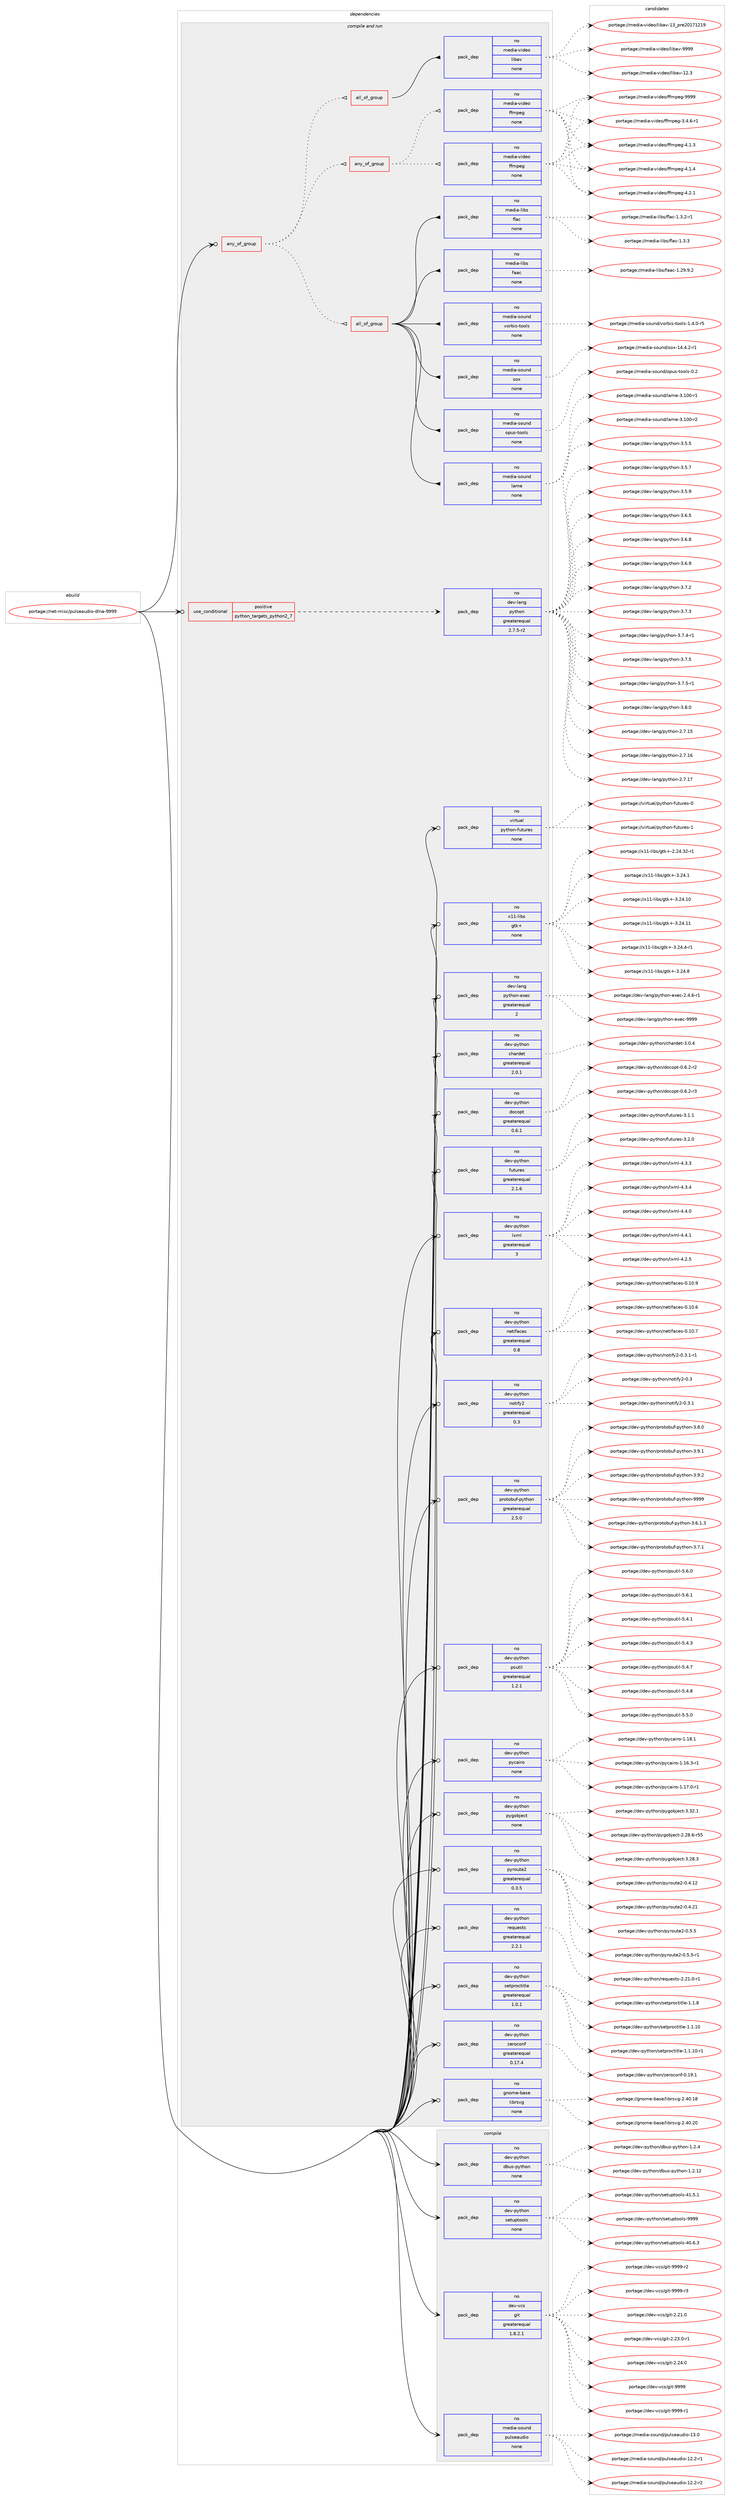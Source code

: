digraph prolog {

# *************
# Graph options
# *************

newrank=true;
concentrate=true;
compound=true;
graph [rankdir=LR,fontname=Helvetica,fontsize=10,ranksep=1.5];#, ranksep=2.5, nodesep=0.2];
edge  [arrowhead=vee];
node  [fontname=Helvetica,fontsize=10];

# **********
# The ebuild
# **********

subgraph cluster_leftcol {
color=gray;
rank=same;
label=<<i>ebuild</i>>;
id [label="portage://net-misc/pulseaudio-dlna-9999", color=red, width=4, href="../net-misc/pulseaudio-dlna-9999.svg"];
}

# ****************
# The dependencies
# ****************

subgraph cluster_midcol {
color=gray;
label=<<i>dependencies</i>>;
subgraph cluster_compile {
fillcolor="#eeeeee";
style=filled;
label=<<i>compile</i>>;
subgraph pack270568 {
dependency369147 [label=<<TABLE BORDER="0" CELLBORDER="1" CELLSPACING="0" CELLPADDING="4" WIDTH="220"><TR><TD ROWSPAN="6" CELLPADDING="30">pack_dep</TD></TR><TR><TD WIDTH="110">no</TD></TR><TR><TD>dev-python</TD></TR><TR><TD>dbus-python</TD></TR><TR><TD>none</TD></TR><TR><TD></TD></TR></TABLE>>, shape=none, color=blue];
}
id:e -> dependency369147:w [weight=20,style="solid",arrowhead="vee"];
subgraph pack270569 {
dependency369148 [label=<<TABLE BORDER="0" CELLBORDER="1" CELLSPACING="0" CELLPADDING="4" WIDTH="220"><TR><TD ROWSPAN="6" CELLPADDING="30">pack_dep</TD></TR><TR><TD WIDTH="110">no</TD></TR><TR><TD>dev-python</TD></TR><TR><TD>setuptools</TD></TR><TR><TD>none</TD></TR><TR><TD></TD></TR></TABLE>>, shape=none, color=blue];
}
id:e -> dependency369148:w [weight=20,style="solid",arrowhead="vee"];
subgraph pack270570 {
dependency369149 [label=<<TABLE BORDER="0" CELLBORDER="1" CELLSPACING="0" CELLPADDING="4" WIDTH="220"><TR><TD ROWSPAN="6" CELLPADDING="30">pack_dep</TD></TR><TR><TD WIDTH="110">no</TD></TR><TR><TD>dev-vcs</TD></TR><TR><TD>git</TD></TR><TR><TD>greaterequal</TD></TR><TR><TD>1.8.2.1</TD></TR></TABLE>>, shape=none, color=blue];
}
id:e -> dependency369149:w [weight=20,style="solid",arrowhead="vee"];
subgraph pack270571 {
dependency369150 [label=<<TABLE BORDER="0" CELLBORDER="1" CELLSPACING="0" CELLPADDING="4" WIDTH="220"><TR><TD ROWSPAN="6" CELLPADDING="30">pack_dep</TD></TR><TR><TD WIDTH="110">no</TD></TR><TR><TD>media-sound</TD></TR><TR><TD>pulseaudio</TD></TR><TR><TD>none</TD></TR><TR><TD></TD></TR></TABLE>>, shape=none, color=blue];
}
id:e -> dependency369150:w [weight=20,style="solid",arrowhead="vee"];
}
subgraph cluster_compileandrun {
fillcolor="#eeeeee";
style=filled;
label=<<i>compile and run</i>>;
subgraph any6015 {
dependency369151 [label=<<TABLE BORDER="0" CELLBORDER="1" CELLSPACING="0" CELLPADDING="4"><TR><TD CELLPADDING="10">any_of_group</TD></TR></TABLE>>, shape=none, color=red];subgraph any6016 {
dependency369152 [label=<<TABLE BORDER="0" CELLBORDER="1" CELLSPACING="0" CELLPADDING="4"><TR><TD CELLPADDING="10">any_of_group</TD></TR></TABLE>>, shape=none, color=red];subgraph pack270572 {
dependency369153 [label=<<TABLE BORDER="0" CELLBORDER="1" CELLSPACING="0" CELLPADDING="4" WIDTH="220"><TR><TD ROWSPAN="6" CELLPADDING="30">pack_dep</TD></TR><TR><TD WIDTH="110">no</TD></TR><TR><TD>media-video</TD></TR><TR><TD>ffmpeg</TD></TR><TR><TD>none</TD></TR><TR><TD></TD></TR></TABLE>>, shape=none, color=blue];
}
dependency369152:e -> dependency369153:w [weight=20,style="dotted",arrowhead="oinv"];
subgraph pack270573 {
dependency369154 [label=<<TABLE BORDER="0" CELLBORDER="1" CELLSPACING="0" CELLPADDING="4" WIDTH="220"><TR><TD ROWSPAN="6" CELLPADDING="30">pack_dep</TD></TR><TR><TD WIDTH="110">no</TD></TR><TR><TD>media-video</TD></TR><TR><TD>ffmpeg</TD></TR><TR><TD>none</TD></TR><TR><TD></TD></TR></TABLE>>, shape=none, color=blue];
}
dependency369152:e -> dependency369154:w [weight=20,style="dotted",arrowhead="oinv"];
}
dependency369151:e -> dependency369152:w [weight=20,style="dotted",arrowhead="oinv"];
subgraph all185 {
dependency369155 [label=<<TABLE BORDER="0" CELLBORDER="1" CELLSPACING="0" CELLPADDING="4"><TR><TD CELLPADDING="10">all_of_group</TD></TR></TABLE>>, shape=none, color=red];subgraph pack270574 {
dependency369156 [label=<<TABLE BORDER="0" CELLBORDER="1" CELLSPACING="0" CELLPADDING="4" WIDTH="220"><TR><TD ROWSPAN="6" CELLPADDING="30">pack_dep</TD></TR><TR><TD WIDTH="110">no</TD></TR><TR><TD>media-video</TD></TR><TR><TD>libav</TD></TR><TR><TD>none</TD></TR><TR><TD></TD></TR></TABLE>>, shape=none, color=blue];
}
dependency369155:e -> dependency369156:w [weight=20,style="solid",arrowhead="inv"];
}
dependency369151:e -> dependency369155:w [weight=20,style="dotted",arrowhead="oinv"];
subgraph all186 {
dependency369157 [label=<<TABLE BORDER="0" CELLBORDER="1" CELLSPACING="0" CELLPADDING="4"><TR><TD CELLPADDING="10">all_of_group</TD></TR></TABLE>>, shape=none, color=red];subgraph pack270575 {
dependency369158 [label=<<TABLE BORDER="0" CELLBORDER="1" CELLSPACING="0" CELLPADDING="4" WIDTH="220"><TR><TD ROWSPAN="6" CELLPADDING="30">pack_dep</TD></TR><TR><TD WIDTH="110">no</TD></TR><TR><TD>media-libs</TD></TR><TR><TD>faac</TD></TR><TR><TD>none</TD></TR><TR><TD></TD></TR></TABLE>>, shape=none, color=blue];
}
dependency369157:e -> dependency369158:w [weight=20,style="solid",arrowhead="inv"];
subgraph pack270576 {
dependency369159 [label=<<TABLE BORDER="0" CELLBORDER="1" CELLSPACING="0" CELLPADDING="4" WIDTH="220"><TR><TD ROWSPAN="6" CELLPADDING="30">pack_dep</TD></TR><TR><TD WIDTH="110">no</TD></TR><TR><TD>media-libs</TD></TR><TR><TD>flac</TD></TR><TR><TD>none</TD></TR><TR><TD></TD></TR></TABLE>>, shape=none, color=blue];
}
dependency369157:e -> dependency369159:w [weight=20,style="solid",arrowhead="inv"];
subgraph pack270577 {
dependency369160 [label=<<TABLE BORDER="0" CELLBORDER="1" CELLSPACING="0" CELLPADDING="4" WIDTH="220"><TR><TD ROWSPAN="6" CELLPADDING="30">pack_dep</TD></TR><TR><TD WIDTH="110">no</TD></TR><TR><TD>media-sound</TD></TR><TR><TD>lame</TD></TR><TR><TD>none</TD></TR><TR><TD></TD></TR></TABLE>>, shape=none, color=blue];
}
dependency369157:e -> dependency369160:w [weight=20,style="solid",arrowhead="inv"];
subgraph pack270578 {
dependency369161 [label=<<TABLE BORDER="0" CELLBORDER="1" CELLSPACING="0" CELLPADDING="4" WIDTH="220"><TR><TD ROWSPAN="6" CELLPADDING="30">pack_dep</TD></TR><TR><TD WIDTH="110">no</TD></TR><TR><TD>media-sound</TD></TR><TR><TD>opus-tools</TD></TR><TR><TD>none</TD></TR><TR><TD></TD></TR></TABLE>>, shape=none, color=blue];
}
dependency369157:e -> dependency369161:w [weight=20,style="solid",arrowhead="inv"];
subgraph pack270579 {
dependency369162 [label=<<TABLE BORDER="0" CELLBORDER="1" CELLSPACING="0" CELLPADDING="4" WIDTH="220"><TR><TD ROWSPAN="6" CELLPADDING="30">pack_dep</TD></TR><TR><TD WIDTH="110">no</TD></TR><TR><TD>media-sound</TD></TR><TR><TD>sox</TD></TR><TR><TD>none</TD></TR><TR><TD></TD></TR></TABLE>>, shape=none, color=blue];
}
dependency369157:e -> dependency369162:w [weight=20,style="solid",arrowhead="inv"];
subgraph pack270580 {
dependency369163 [label=<<TABLE BORDER="0" CELLBORDER="1" CELLSPACING="0" CELLPADDING="4" WIDTH="220"><TR><TD ROWSPAN="6" CELLPADDING="30">pack_dep</TD></TR><TR><TD WIDTH="110">no</TD></TR><TR><TD>media-sound</TD></TR><TR><TD>vorbis-tools</TD></TR><TR><TD>none</TD></TR><TR><TD></TD></TR></TABLE>>, shape=none, color=blue];
}
dependency369157:e -> dependency369163:w [weight=20,style="solid",arrowhead="inv"];
}
dependency369151:e -> dependency369157:w [weight=20,style="dotted",arrowhead="oinv"];
}
id:e -> dependency369151:w [weight=20,style="solid",arrowhead="odotvee"];
subgraph cond92382 {
dependency369164 [label=<<TABLE BORDER="0" CELLBORDER="1" CELLSPACING="0" CELLPADDING="4"><TR><TD ROWSPAN="3" CELLPADDING="10">use_conditional</TD></TR><TR><TD>positive</TD></TR><TR><TD>python_targets_python2_7</TD></TR></TABLE>>, shape=none, color=red];
subgraph pack270581 {
dependency369165 [label=<<TABLE BORDER="0" CELLBORDER="1" CELLSPACING="0" CELLPADDING="4" WIDTH="220"><TR><TD ROWSPAN="6" CELLPADDING="30">pack_dep</TD></TR><TR><TD WIDTH="110">no</TD></TR><TR><TD>dev-lang</TD></TR><TR><TD>python</TD></TR><TR><TD>greaterequal</TD></TR><TR><TD>2.7.5-r2</TD></TR></TABLE>>, shape=none, color=blue];
}
dependency369164:e -> dependency369165:w [weight=20,style="dashed",arrowhead="vee"];
}
id:e -> dependency369164:w [weight=20,style="solid",arrowhead="odotvee"];
subgraph pack270582 {
dependency369166 [label=<<TABLE BORDER="0" CELLBORDER="1" CELLSPACING="0" CELLPADDING="4" WIDTH="220"><TR><TD ROWSPAN="6" CELLPADDING="30">pack_dep</TD></TR><TR><TD WIDTH="110">no</TD></TR><TR><TD>dev-lang</TD></TR><TR><TD>python-exec</TD></TR><TR><TD>greaterequal</TD></TR><TR><TD>2</TD></TR></TABLE>>, shape=none, color=blue];
}
id:e -> dependency369166:w [weight=20,style="solid",arrowhead="odotvee"];
subgraph pack270583 {
dependency369167 [label=<<TABLE BORDER="0" CELLBORDER="1" CELLSPACING="0" CELLPADDING="4" WIDTH="220"><TR><TD ROWSPAN="6" CELLPADDING="30">pack_dep</TD></TR><TR><TD WIDTH="110">no</TD></TR><TR><TD>dev-python</TD></TR><TR><TD>chardet</TD></TR><TR><TD>greaterequal</TD></TR><TR><TD>2.0.1</TD></TR></TABLE>>, shape=none, color=blue];
}
id:e -> dependency369167:w [weight=20,style="solid",arrowhead="odotvee"];
subgraph pack270584 {
dependency369168 [label=<<TABLE BORDER="0" CELLBORDER="1" CELLSPACING="0" CELLPADDING="4" WIDTH="220"><TR><TD ROWSPAN="6" CELLPADDING="30">pack_dep</TD></TR><TR><TD WIDTH="110">no</TD></TR><TR><TD>dev-python</TD></TR><TR><TD>docopt</TD></TR><TR><TD>greaterequal</TD></TR><TR><TD>0.6.1</TD></TR></TABLE>>, shape=none, color=blue];
}
id:e -> dependency369168:w [weight=20,style="solid",arrowhead="odotvee"];
subgraph pack270585 {
dependency369169 [label=<<TABLE BORDER="0" CELLBORDER="1" CELLSPACING="0" CELLPADDING="4" WIDTH="220"><TR><TD ROWSPAN="6" CELLPADDING="30">pack_dep</TD></TR><TR><TD WIDTH="110">no</TD></TR><TR><TD>dev-python</TD></TR><TR><TD>futures</TD></TR><TR><TD>greaterequal</TD></TR><TR><TD>2.1.6</TD></TR></TABLE>>, shape=none, color=blue];
}
id:e -> dependency369169:w [weight=20,style="solid",arrowhead="odotvee"];
subgraph pack270586 {
dependency369170 [label=<<TABLE BORDER="0" CELLBORDER="1" CELLSPACING="0" CELLPADDING="4" WIDTH="220"><TR><TD ROWSPAN="6" CELLPADDING="30">pack_dep</TD></TR><TR><TD WIDTH="110">no</TD></TR><TR><TD>dev-python</TD></TR><TR><TD>lxml</TD></TR><TR><TD>greaterequal</TD></TR><TR><TD>3</TD></TR></TABLE>>, shape=none, color=blue];
}
id:e -> dependency369170:w [weight=20,style="solid",arrowhead="odotvee"];
subgraph pack270587 {
dependency369171 [label=<<TABLE BORDER="0" CELLBORDER="1" CELLSPACING="0" CELLPADDING="4" WIDTH="220"><TR><TD ROWSPAN="6" CELLPADDING="30">pack_dep</TD></TR><TR><TD WIDTH="110">no</TD></TR><TR><TD>dev-python</TD></TR><TR><TD>netifaces</TD></TR><TR><TD>greaterequal</TD></TR><TR><TD>0.8</TD></TR></TABLE>>, shape=none, color=blue];
}
id:e -> dependency369171:w [weight=20,style="solid",arrowhead="odotvee"];
subgraph pack270588 {
dependency369172 [label=<<TABLE BORDER="0" CELLBORDER="1" CELLSPACING="0" CELLPADDING="4" WIDTH="220"><TR><TD ROWSPAN="6" CELLPADDING="30">pack_dep</TD></TR><TR><TD WIDTH="110">no</TD></TR><TR><TD>dev-python</TD></TR><TR><TD>notify2</TD></TR><TR><TD>greaterequal</TD></TR><TR><TD>0.3</TD></TR></TABLE>>, shape=none, color=blue];
}
id:e -> dependency369172:w [weight=20,style="solid",arrowhead="odotvee"];
subgraph pack270589 {
dependency369173 [label=<<TABLE BORDER="0" CELLBORDER="1" CELLSPACING="0" CELLPADDING="4" WIDTH="220"><TR><TD ROWSPAN="6" CELLPADDING="30">pack_dep</TD></TR><TR><TD WIDTH="110">no</TD></TR><TR><TD>dev-python</TD></TR><TR><TD>protobuf-python</TD></TR><TR><TD>greaterequal</TD></TR><TR><TD>2.5.0</TD></TR></TABLE>>, shape=none, color=blue];
}
id:e -> dependency369173:w [weight=20,style="solid",arrowhead="odotvee"];
subgraph pack270590 {
dependency369174 [label=<<TABLE BORDER="0" CELLBORDER="1" CELLSPACING="0" CELLPADDING="4" WIDTH="220"><TR><TD ROWSPAN="6" CELLPADDING="30">pack_dep</TD></TR><TR><TD WIDTH="110">no</TD></TR><TR><TD>dev-python</TD></TR><TR><TD>psutil</TD></TR><TR><TD>greaterequal</TD></TR><TR><TD>1.2.1</TD></TR></TABLE>>, shape=none, color=blue];
}
id:e -> dependency369174:w [weight=20,style="solid",arrowhead="odotvee"];
subgraph pack270591 {
dependency369175 [label=<<TABLE BORDER="0" CELLBORDER="1" CELLSPACING="0" CELLPADDING="4" WIDTH="220"><TR><TD ROWSPAN="6" CELLPADDING="30">pack_dep</TD></TR><TR><TD WIDTH="110">no</TD></TR><TR><TD>dev-python</TD></TR><TR><TD>pycairo</TD></TR><TR><TD>none</TD></TR><TR><TD></TD></TR></TABLE>>, shape=none, color=blue];
}
id:e -> dependency369175:w [weight=20,style="solid",arrowhead="odotvee"];
subgraph pack270592 {
dependency369176 [label=<<TABLE BORDER="0" CELLBORDER="1" CELLSPACING="0" CELLPADDING="4" WIDTH="220"><TR><TD ROWSPAN="6" CELLPADDING="30">pack_dep</TD></TR><TR><TD WIDTH="110">no</TD></TR><TR><TD>dev-python</TD></TR><TR><TD>pygobject</TD></TR><TR><TD>none</TD></TR><TR><TD></TD></TR></TABLE>>, shape=none, color=blue];
}
id:e -> dependency369176:w [weight=20,style="solid",arrowhead="odotvee"];
subgraph pack270593 {
dependency369177 [label=<<TABLE BORDER="0" CELLBORDER="1" CELLSPACING="0" CELLPADDING="4" WIDTH="220"><TR><TD ROWSPAN="6" CELLPADDING="30">pack_dep</TD></TR><TR><TD WIDTH="110">no</TD></TR><TR><TD>dev-python</TD></TR><TR><TD>pyroute2</TD></TR><TR><TD>greaterequal</TD></TR><TR><TD>0.3.5</TD></TR></TABLE>>, shape=none, color=blue];
}
id:e -> dependency369177:w [weight=20,style="solid",arrowhead="odotvee"];
subgraph pack270594 {
dependency369178 [label=<<TABLE BORDER="0" CELLBORDER="1" CELLSPACING="0" CELLPADDING="4" WIDTH="220"><TR><TD ROWSPAN="6" CELLPADDING="30">pack_dep</TD></TR><TR><TD WIDTH="110">no</TD></TR><TR><TD>dev-python</TD></TR><TR><TD>requests</TD></TR><TR><TD>greaterequal</TD></TR><TR><TD>2.2.1</TD></TR></TABLE>>, shape=none, color=blue];
}
id:e -> dependency369178:w [weight=20,style="solid",arrowhead="odotvee"];
subgraph pack270595 {
dependency369179 [label=<<TABLE BORDER="0" CELLBORDER="1" CELLSPACING="0" CELLPADDING="4" WIDTH="220"><TR><TD ROWSPAN="6" CELLPADDING="30">pack_dep</TD></TR><TR><TD WIDTH="110">no</TD></TR><TR><TD>dev-python</TD></TR><TR><TD>setproctitle</TD></TR><TR><TD>greaterequal</TD></TR><TR><TD>1.0.1</TD></TR></TABLE>>, shape=none, color=blue];
}
id:e -> dependency369179:w [weight=20,style="solid",arrowhead="odotvee"];
subgraph pack270596 {
dependency369180 [label=<<TABLE BORDER="0" CELLBORDER="1" CELLSPACING="0" CELLPADDING="4" WIDTH="220"><TR><TD ROWSPAN="6" CELLPADDING="30">pack_dep</TD></TR><TR><TD WIDTH="110">no</TD></TR><TR><TD>dev-python</TD></TR><TR><TD>zeroconf</TD></TR><TR><TD>greaterequal</TD></TR><TR><TD>0.17.4</TD></TR></TABLE>>, shape=none, color=blue];
}
id:e -> dependency369180:w [weight=20,style="solid",arrowhead="odotvee"];
subgraph pack270597 {
dependency369181 [label=<<TABLE BORDER="0" CELLBORDER="1" CELLSPACING="0" CELLPADDING="4" WIDTH="220"><TR><TD ROWSPAN="6" CELLPADDING="30">pack_dep</TD></TR><TR><TD WIDTH="110">no</TD></TR><TR><TD>gnome-base</TD></TR><TR><TD>librsvg</TD></TR><TR><TD>none</TD></TR><TR><TD></TD></TR></TABLE>>, shape=none, color=blue];
}
id:e -> dependency369181:w [weight=20,style="solid",arrowhead="odotvee"];
subgraph pack270598 {
dependency369182 [label=<<TABLE BORDER="0" CELLBORDER="1" CELLSPACING="0" CELLPADDING="4" WIDTH="220"><TR><TD ROWSPAN="6" CELLPADDING="30">pack_dep</TD></TR><TR><TD WIDTH="110">no</TD></TR><TR><TD>virtual</TD></TR><TR><TD>python-futures</TD></TR><TR><TD>none</TD></TR><TR><TD></TD></TR></TABLE>>, shape=none, color=blue];
}
id:e -> dependency369182:w [weight=20,style="solid",arrowhead="odotvee"];
subgraph pack270599 {
dependency369183 [label=<<TABLE BORDER="0" CELLBORDER="1" CELLSPACING="0" CELLPADDING="4" WIDTH="220"><TR><TD ROWSPAN="6" CELLPADDING="30">pack_dep</TD></TR><TR><TD WIDTH="110">no</TD></TR><TR><TD>x11-libs</TD></TR><TR><TD>gtk+</TD></TR><TR><TD>none</TD></TR><TR><TD></TD></TR></TABLE>>, shape=none, color=blue];
}
id:e -> dependency369183:w [weight=20,style="solid",arrowhead="odotvee"];
}
subgraph cluster_run {
fillcolor="#eeeeee";
style=filled;
label=<<i>run</i>>;
}
}

# **************
# The candidates
# **************

subgraph cluster_choices {
rank=same;
color=gray;
label=<<i>candidates</i>>;

subgraph choice270568 {
color=black;
nodesep=1;
choiceportage1001011184511212111610411111047100981171154511212111610411111045494650464950 [label="portage://dev-python/dbus-python-1.2.12", color=red, width=4,href="../dev-python/dbus-python-1.2.12.svg"];
choiceportage10010111845112121116104111110471009811711545112121116104111110454946504652 [label="portage://dev-python/dbus-python-1.2.4", color=red, width=4,href="../dev-python/dbus-python-1.2.4.svg"];
dependency369147:e -> choiceportage1001011184511212111610411111047100981171154511212111610411111045494650464950:w [style=dotted,weight="100"];
dependency369147:e -> choiceportage10010111845112121116104111110471009811711545112121116104111110454946504652:w [style=dotted,weight="100"];
}
subgraph choice270569 {
color=black;
nodesep=1;
choiceportage100101118451121211161041111104711510111611711211611111110811545524846544651 [label="portage://dev-python/setuptools-40.6.3", color=red, width=4,href="../dev-python/setuptools-40.6.3.svg"];
choiceportage100101118451121211161041111104711510111611711211611111110811545524946534649 [label="portage://dev-python/setuptools-41.5.1", color=red, width=4,href="../dev-python/setuptools-41.5.1.svg"];
choiceportage10010111845112121116104111110471151011161171121161111111081154557575757 [label="portage://dev-python/setuptools-9999", color=red, width=4,href="../dev-python/setuptools-9999.svg"];
dependency369148:e -> choiceportage100101118451121211161041111104711510111611711211611111110811545524846544651:w [style=dotted,weight="100"];
dependency369148:e -> choiceportage100101118451121211161041111104711510111611711211611111110811545524946534649:w [style=dotted,weight="100"];
dependency369148:e -> choiceportage10010111845112121116104111110471151011161171121161111111081154557575757:w [style=dotted,weight="100"];
}
subgraph choice270570 {
color=black;
nodesep=1;
choiceportage10010111845118991154710310511645504650494648 [label="portage://dev-vcs/git-2.21.0", color=red, width=4,href="../dev-vcs/git-2.21.0.svg"];
choiceportage100101118451189911547103105116455046505146484511449 [label="portage://dev-vcs/git-2.23.0-r1", color=red, width=4,href="../dev-vcs/git-2.23.0-r1.svg"];
choiceportage10010111845118991154710310511645504650524648 [label="portage://dev-vcs/git-2.24.0", color=red, width=4,href="../dev-vcs/git-2.24.0.svg"];
choiceportage1001011184511899115471031051164557575757 [label="portage://dev-vcs/git-9999", color=red, width=4,href="../dev-vcs/git-9999.svg"];
choiceportage10010111845118991154710310511645575757574511449 [label="portage://dev-vcs/git-9999-r1", color=red, width=4,href="../dev-vcs/git-9999-r1.svg"];
choiceportage10010111845118991154710310511645575757574511450 [label="portage://dev-vcs/git-9999-r2", color=red, width=4,href="../dev-vcs/git-9999-r2.svg"];
choiceportage10010111845118991154710310511645575757574511451 [label="portage://dev-vcs/git-9999-r3", color=red, width=4,href="../dev-vcs/git-9999-r3.svg"];
dependency369149:e -> choiceportage10010111845118991154710310511645504650494648:w [style=dotted,weight="100"];
dependency369149:e -> choiceportage100101118451189911547103105116455046505146484511449:w [style=dotted,weight="100"];
dependency369149:e -> choiceportage10010111845118991154710310511645504650524648:w [style=dotted,weight="100"];
dependency369149:e -> choiceportage1001011184511899115471031051164557575757:w [style=dotted,weight="100"];
dependency369149:e -> choiceportage10010111845118991154710310511645575757574511449:w [style=dotted,weight="100"];
dependency369149:e -> choiceportage10010111845118991154710310511645575757574511450:w [style=dotted,weight="100"];
dependency369149:e -> choiceportage10010111845118991154710310511645575757574511451:w [style=dotted,weight="100"];
}
subgraph choice270571 {
color=black;
nodesep=1;
choiceportage1091011001059745115111117110100471121171081151019711710010511145495046504511449 [label="portage://media-sound/pulseaudio-12.2-r1", color=red, width=4,href="../media-sound/pulseaudio-12.2-r1.svg"];
choiceportage1091011001059745115111117110100471121171081151019711710010511145495046504511450 [label="portage://media-sound/pulseaudio-12.2-r2", color=red, width=4,href="../media-sound/pulseaudio-12.2-r2.svg"];
choiceportage109101100105974511511111711010047112117108115101971171001051114549514648 [label="portage://media-sound/pulseaudio-13.0", color=red, width=4,href="../media-sound/pulseaudio-13.0.svg"];
dependency369150:e -> choiceportage1091011001059745115111117110100471121171081151019711710010511145495046504511449:w [style=dotted,weight="100"];
dependency369150:e -> choiceportage1091011001059745115111117110100471121171081151019711710010511145495046504511450:w [style=dotted,weight="100"];
dependency369150:e -> choiceportage109101100105974511511111711010047112117108115101971171001051114549514648:w [style=dotted,weight="100"];
}
subgraph choice270572 {
color=black;
nodesep=1;
choiceportage1091011001059745118105100101111471021021091121011034551465246544511449 [label="portage://media-video/ffmpeg-3.4.6-r1", color=red, width=4,href="../media-video/ffmpeg-3.4.6-r1.svg"];
choiceportage109101100105974511810510010111147102102109112101103455246494651 [label="portage://media-video/ffmpeg-4.1.3", color=red, width=4,href="../media-video/ffmpeg-4.1.3.svg"];
choiceportage109101100105974511810510010111147102102109112101103455246494652 [label="portage://media-video/ffmpeg-4.1.4", color=red, width=4,href="../media-video/ffmpeg-4.1.4.svg"];
choiceportage109101100105974511810510010111147102102109112101103455246504649 [label="portage://media-video/ffmpeg-4.2.1", color=red, width=4,href="../media-video/ffmpeg-4.2.1.svg"];
choiceportage1091011001059745118105100101111471021021091121011034557575757 [label="portage://media-video/ffmpeg-9999", color=red, width=4,href="../media-video/ffmpeg-9999.svg"];
dependency369153:e -> choiceportage1091011001059745118105100101111471021021091121011034551465246544511449:w [style=dotted,weight="100"];
dependency369153:e -> choiceportage109101100105974511810510010111147102102109112101103455246494651:w [style=dotted,weight="100"];
dependency369153:e -> choiceportage109101100105974511810510010111147102102109112101103455246494652:w [style=dotted,weight="100"];
dependency369153:e -> choiceportage109101100105974511810510010111147102102109112101103455246504649:w [style=dotted,weight="100"];
dependency369153:e -> choiceportage1091011001059745118105100101111471021021091121011034557575757:w [style=dotted,weight="100"];
}
subgraph choice270573 {
color=black;
nodesep=1;
choiceportage1091011001059745118105100101111471021021091121011034551465246544511449 [label="portage://media-video/ffmpeg-3.4.6-r1", color=red, width=4,href="../media-video/ffmpeg-3.4.6-r1.svg"];
choiceportage109101100105974511810510010111147102102109112101103455246494651 [label="portage://media-video/ffmpeg-4.1.3", color=red, width=4,href="../media-video/ffmpeg-4.1.3.svg"];
choiceportage109101100105974511810510010111147102102109112101103455246494652 [label="portage://media-video/ffmpeg-4.1.4", color=red, width=4,href="../media-video/ffmpeg-4.1.4.svg"];
choiceportage109101100105974511810510010111147102102109112101103455246504649 [label="portage://media-video/ffmpeg-4.2.1", color=red, width=4,href="../media-video/ffmpeg-4.2.1.svg"];
choiceportage1091011001059745118105100101111471021021091121011034557575757 [label="portage://media-video/ffmpeg-9999", color=red, width=4,href="../media-video/ffmpeg-9999.svg"];
dependency369154:e -> choiceportage1091011001059745118105100101111471021021091121011034551465246544511449:w [style=dotted,weight="100"];
dependency369154:e -> choiceportage109101100105974511810510010111147102102109112101103455246494651:w [style=dotted,weight="100"];
dependency369154:e -> choiceportage109101100105974511810510010111147102102109112101103455246494652:w [style=dotted,weight="100"];
dependency369154:e -> choiceportage109101100105974511810510010111147102102109112101103455246504649:w [style=dotted,weight="100"];
dependency369154:e -> choiceportage1091011001059745118105100101111471021021091121011034557575757:w [style=dotted,weight="100"];
}
subgraph choice270574 {
color=black;
nodesep=1;
choiceportage10910110010597451181051001011114710810598971184549504651 [label="portage://media-video/libav-12.3", color=red, width=4,href="../media-video/libav-12.3.svg"];
choiceportage1091011001059745118105100101111471081059897118454951951121141015048495549504957 [label="portage://media-video/libav-13_pre20171219", color=red, width=4,href="../media-video/libav-13_pre20171219.svg"];
choiceportage10910110010597451181051001011114710810598971184557575757 [label="portage://media-video/libav-9999", color=red, width=4,href="../media-video/libav-9999.svg"];
dependency369156:e -> choiceportage10910110010597451181051001011114710810598971184549504651:w [style=dotted,weight="100"];
dependency369156:e -> choiceportage1091011001059745118105100101111471081059897118454951951121141015048495549504957:w [style=dotted,weight="100"];
dependency369156:e -> choiceportage10910110010597451181051001011114710810598971184557575757:w [style=dotted,weight="100"];
}
subgraph choice270575 {
color=black;
nodesep=1;
choiceportage10910110010597451081059811547102979799454946505746574650 [label="portage://media-libs/faac-1.29.9.2", color=red, width=4,href="../media-libs/faac-1.29.9.2.svg"];
dependency369158:e -> choiceportage10910110010597451081059811547102979799454946505746574650:w [style=dotted,weight="100"];
}
subgraph choice270576 {
color=black;
nodesep=1;
choiceportage1091011001059745108105981154710210897994549465146504511449 [label="portage://media-libs/flac-1.3.2-r1", color=red, width=4,href="../media-libs/flac-1.3.2-r1.svg"];
choiceportage109101100105974510810598115471021089799454946514651 [label="portage://media-libs/flac-1.3.3", color=red, width=4,href="../media-libs/flac-1.3.3.svg"];
dependency369159:e -> choiceportage1091011001059745108105981154710210897994549465146504511449:w [style=dotted,weight="100"];
dependency369159:e -> choiceportage109101100105974510810598115471021089799454946514651:w [style=dotted,weight="100"];
}
subgraph choice270577 {
color=black;
nodesep=1;
choiceportage109101100105974511511111711010047108971091014551464948484511449 [label="portage://media-sound/lame-3.100-r1", color=red, width=4,href="../media-sound/lame-3.100-r1.svg"];
choiceportage109101100105974511511111711010047108971091014551464948484511450 [label="portage://media-sound/lame-3.100-r2", color=red, width=4,href="../media-sound/lame-3.100-r2.svg"];
dependency369160:e -> choiceportage109101100105974511511111711010047108971091014551464948484511449:w [style=dotted,weight="100"];
dependency369160:e -> choiceportage109101100105974511511111711010047108971091014551464948484511450:w [style=dotted,weight="100"];
}
subgraph choice270578 {
color=black;
nodesep=1;
choiceportage1091011001059745115111117110100471111121171154511611111110811545484650 [label="portage://media-sound/opus-tools-0.2", color=red, width=4,href="../media-sound/opus-tools-0.2.svg"];
dependency369161:e -> choiceportage1091011001059745115111117110100471111121171154511611111110811545484650:w [style=dotted,weight="100"];
}
subgraph choice270579 {
color=black;
nodesep=1;
choiceportage109101100105974511511111711010047115111120454952465246504511449 [label="portage://media-sound/sox-14.4.2-r1", color=red, width=4,href="../media-sound/sox-14.4.2-r1.svg"];
dependency369162:e -> choiceportage109101100105974511511111711010047115111120454952465246504511449:w [style=dotted,weight="100"];
}
subgraph choice270580 {
color=black;
nodesep=1;
choiceportage10910110010597451151111171101004711811111498105115451161111111081154549465246484511453 [label="portage://media-sound/vorbis-tools-1.4.0-r5", color=red, width=4,href="../media-sound/vorbis-tools-1.4.0-r5.svg"];
dependency369163:e -> choiceportage10910110010597451151111171101004711811111498105115451161111111081154549465246484511453:w [style=dotted,weight="100"];
}
subgraph choice270581 {
color=black;
nodesep=1;
choiceportage10010111845108971101034711212111610411111045504655464953 [label="portage://dev-lang/python-2.7.15", color=red, width=4,href="../dev-lang/python-2.7.15.svg"];
choiceportage10010111845108971101034711212111610411111045504655464954 [label="portage://dev-lang/python-2.7.16", color=red, width=4,href="../dev-lang/python-2.7.16.svg"];
choiceportage10010111845108971101034711212111610411111045504655464955 [label="portage://dev-lang/python-2.7.17", color=red, width=4,href="../dev-lang/python-2.7.17.svg"];
choiceportage100101118451089711010347112121116104111110455146534653 [label="portage://dev-lang/python-3.5.5", color=red, width=4,href="../dev-lang/python-3.5.5.svg"];
choiceportage100101118451089711010347112121116104111110455146534655 [label="portage://dev-lang/python-3.5.7", color=red, width=4,href="../dev-lang/python-3.5.7.svg"];
choiceportage100101118451089711010347112121116104111110455146534657 [label="portage://dev-lang/python-3.5.9", color=red, width=4,href="../dev-lang/python-3.5.9.svg"];
choiceportage100101118451089711010347112121116104111110455146544653 [label="portage://dev-lang/python-3.6.5", color=red, width=4,href="../dev-lang/python-3.6.5.svg"];
choiceportage100101118451089711010347112121116104111110455146544656 [label="portage://dev-lang/python-3.6.8", color=red, width=4,href="../dev-lang/python-3.6.8.svg"];
choiceportage100101118451089711010347112121116104111110455146544657 [label="portage://dev-lang/python-3.6.9", color=red, width=4,href="../dev-lang/python-3.6.9.svg"];
choiceportage100101118451089711010347112121116104111110455146554650 [label="portage://dev-lang/python-3.7.2", color=red, width=4,href="../dev-lang/python-3.7.2.svg"];
choiceportage100101118451089711010347112121116104111110455146554651 [label="portage://dev-lang/python-3.7.3", color=red, width=4,href="../dev-lang/python-3.7.3.svg"];
choiceportage1001011184510897110103471121211161041111104551465546524511449 [label="portage://dev-lang/python-3.7.4-r1", color=red, width=4,href="../dev-lang/python-3.7.4-r1.svg"];
choiceportage100101118451089711010347112121116104111110455146554653 [label="portage://dev-lang/python-3.7.5", color=red, width=4,href="../dev-lang/python-3.7.5.svg"];
choiceportage1001011184510897110103471121211161041111104551465546534511449 [label="portage://dev-lang/python-3.7.5-r1", color=red, width=4,href="../dev-lang/python-3.7.5-r1.svg"];
choiceportage100101118451089711010347112121116104111110455146564648 [label="portage://dev-lang/python-3.8.0", color=red, width=4,href="../dev-lang/python-3.8.0.svg"];
dependency369165:e -> choiceportage10010111845108971101034711212111610411111045504655464953:w [style=dotted,weight="100"];
dependency369165:e -> choiceportage10010111845108971101034711212111610411111045504655464954:w [style=dotted,weight="100"];
dependency369165:e -> choiceportage10010111845108971101034711212111610411111045504655464955:w [style=dotted,weight="100"];
dependency369165:e -> choiceportage100101118451089711010347112121116104111110455146534653:w [style=dotted,weight="100"];
dependency369165:e -> choiceportage100101118451089711010347112121116104111110455146534655:w [style=dotted,weight="100"];
dependency369165:e -> choiceportage100101118451089711010347112121116104111110455146534657:w [style=dotted,weight="100"];
dependency369165:e -> choiceportage100101118451089711010347112121116104111110455146544653:w [style=dotted,weight="100"];
dependency369165:e -> choiceportage100101118451089711010347112121116104111110455146544656:w [style=dotted,weight="100"];
dependency369165:e -> choiceportage100101118451089711010347112121116104111110455146544657:w [style=dotted,weight="100"];
dependency369165:e -> choiceportage100101118451089711010347112121116104111110455146554650:w [style=dotted,weight="100"];
dependency369165:e -> choiceportage100101118451089711010347112121116104111110455146554651:w [style=dotted,weight="100"];
dependency369165:e -> choiceportage1001011184510897110103471121211161041111104551465546524511449:w [style=dotted,weight="100"];
dependency369165:e -> choiceportage100101118451089711010347112121116104111110455146554653:w [style=dotted,weight="100"];
dependency369165:e -> choiceportage1001011184510897110103471121211161041111104551465546534511449:w [style=dotted,weight="100"];
dependency369165:e -> choiceportage100101118451089711010347112121116104111110455146564648:w [style=dotted,weight="100"];
}
subgraph choice270582 {
color=black;
nodesep=1;
choiceportage10010111845108971101034711212111610411111045101120101994550465246544511449 [label="portage://dev-lang/python-exec-2.4.6-r1", color=red, width=4,href="../dev-lang/python-exec-2.4.6-r1.svg"];
choiceportage10010111845108971101034711212111610411111045101120101994557575757 [label="portage://dev-lang/python-exec-9999", color=red, width=4,href="../dev-lang/python-exec-9999.svg"];
dependency369166:e -> choiceportage10010111845108971101034711212111610411111045101120101994550465246544511449:w [style=dotted,weight="100"];
dependency369166:e -> choiceportage10010111845108971101034711212111610411111045101120101994557575757:w [style=dotted,weight="100"];
}
subgraph choice270583 {
color=black;
nodesep=1;
choiceportage10010111845112121116104111110479910497114100101116455146484652 [label="portage://dev-python/chardet-3.0.4", color=red, width=4,href="../dev-python/chardet-3.0.4.svg"];
dependency369167:e -> choiceportage10010111845112121116104111110479910497114100101116455146484652:w [style=dotted,weight="100"];
}
subgraph choice270584 {
color=black;
nodesep=1;
choiceportage1001011184511212111610411111047100111991111121164548465446504511450 [label="portage://dev-python/docopt-0.6.2-r2", color=red, width=4,href="../dev-python/docopt-0.6.2-r2.svg"];
choiceportage1001011184511212111610411111047100111991111121164548465446504511451 [label="portage://dev-python/docopt-0.6.2-r3", color=red, width=4,href="../dev-python/docopt-0.6.2-r3.svg"];
dependency369168:e -> choiceportage1001011184511212111610411111047100111991111121164548465446504511450:w [style=dotted,weight="100"];
dependency369168:e -> choiceportage1001011184511212111610411111047100111991111121164548465446504511451:w [style=dotted,weight="100"];
}
subgraph choice270585 {
color=black;
nodesep=1;
choiceportage1001011184511212111610411111047102117116117114101115455146494649 [label="portage://dev-python/futures-3.1.1", color=red, width=4,href="../dev-python/futures-3.1.1.svg"];
choiceportage1001011184511212111610411111047102117116117114101115455146504648 [label="portage://dev-python/futures-3.2.0", color=red, width=4,href="../dev-python/futures-3.2.0.svg"];
dependency369169:e -> choiceportage1001011184511212111610411111047102117116117114101115455146494649:w [style=dotted,weight="100"];
dependency369169:e -> choiceportage1001011184511212111610411111047102117116117114101115455146504648:w [style=dotted,weight="100"];
}
subgraph choice270586 {
color=black;
nodesep=1;
choiceportage1001011184511212111610411111047108120109108455246504653 [label="portage://dev-python/lxml-4.2.5", color=red, width=4,href="../dev-python/lxml-4.2.5.svg"];
choiceportage1001011184511212111610411111047108120109108455246514651 [label="portage://dev-python/lxml-4.3.3", color=red, width=4,href="../dev-python/lxml-4.3.3.svg"];
choiceportage1001011184511212111610411111047108120109108455246514652 [label="portage://dev-python/lxml-4.3.4", color=red, width=4,href="../dev-python/lxml-4.3.4.svg"];
choiceportage1001011184511212111610411111047108120109108455246524648 [label="portage://dev-python/lxml-4.4.0", color=red, width=4,href="../dev-python/lxml-4.4.0.svg"];
choiceportage1001011184511212111610411111047108120109108455246524649 [label="portage://dev-python/lxml-4.4.1", color=red, width=4,href="../dev-python/lxml-4.4.1.svg"];
dependency369170:e -> choiceportage1001011184511212111610411111047108120109108455246504653:w [style=dotted,weight="100"];
dependency369170:e -> choiceportage1001011184511212111610411111047108120109108455246514651:w [style=dotted,weight="100"];
dependency369170:e -> choiceportage1001011184511212111610411111047108120109108455246514652:w [style=dotted,weight="100"];
dependency369170:e -> choiceportage1001011184511212111610411111047108120109108455246524648:w [style=dotted,weight="100"];
dependency369170:e -> choiceportage1001011184511212111610411111047108120109108455246524649:w [style=dotted,weight="100"];
}
subgraph choice270587 {
color=black;
nodesep=1;
choiceportage1001011184511212111610411111047110101116105102979910111545484649484654 [label="portage://dev-python/netifaces-0.10.6", color=red, width=4,href="../dev-python/netifaces-0.10.6.svg"];
choiceportage1001011184511212111610411111047110101116105102979910111545484649484655 [label="portage://dev-python/netifaces-0.10.7", color=red, width=4,href="../dev-python/netifaces-0.10.7.svg"];
choiceportage1001011184511212111610411111047110101116105102979910111545484649484657 [label="portage://dev-python/netifaces-0.10.9", color=red, width=4,href="../dev-python/netifaces-0.10.9.svg"];
dependency369171:e -> choiceportage1001011184511212111610411111047110101116105102979910111545484649484654:w [style=dotted,weight="100"];
dependency369171:e -> choiceportage1001011184511212111610411111047110101116105102979910111545484649484655:w [style=dotted,weight="100"];
dependency369171:e -> choiceportage1001011184511212111610411111047110101116105102979910111545484649484657:w [style=dotted,weight="100"];
}
subgraph choice270588 {
color=black;
nodesep=1;
choiceportage10010111845112121116104111110471101111161051021215045484651 [label="portage://dev-python/notify2-0.3", color=red, width=4,href="../dev-python/notify2-0.3.svg"];
choiceportage100101118451121211161041111104711011111610510212150454846514649 [label="portage://dev-python/notify2-0.3.1", color=red, width=4,href="../dev-python/notify2-0.3.1.svg"];
choiceportage1001011184511212111610411111047110111116105102121504548465146494511449 [label="portage://dev-python/notify2-0.3.1-r1", color=red, width=4,href="../dev-python/notify2-0.3.1-r1.svg"];
dependency369172:e -> choiceportage10010111845112121116104111110471101111161051021215045484651:w [style=dotted,weight="100"];
dependency369172:e -> choiceportage100101118451121211161041111104711011111610510212150454846514649:w [style=dotted,weight="100"];
dependency369172:e -> choiceportage1001011184511212111610411111047110111116105102121504548465146494511449:w [style=dotted,weight="100"];
}
subgraph choice270589 {
color=black;
nodesep=1;
choiceportage100101118451121211161041111104711211411111611198117102451121211161041111104551465446494651 [label="portage://dev-python/protobuf-python-3.6.1.3", color=red, width=4,href="../dev-python/protobuf-python-3.6.1.3.svg"];
choiceportage10010111845112121116104111110471121141111161119811710245112121116104111110455146554649 [label="portage://dev-python/protobuf-python-3.7.1", color=red, width=4,href="../dev-python/protobuf-python-3.7.1.svg"];
choiceportage10010111845112121116104111110471121141111161119811710245112121116104111110455146564648 [label="portage://dev-python/protobuf-python-3.8.0", color=red, width=4,href="../dev-python/protobuf-python-3.8.0.svg"];
choiceportage10010111845112121116104111110471121141111161119811710245112121116104111110455146574649 [label="portage://dev-python/protobuf-python-3.9.1", color=red, width=4,href="../dev-python/protobuf-python-3.9.1.svg"];
choiceportage10010111845112121116104111110471121141111161119811710245112121116104111110455146574650 [label="portage://dev-python/protobuf-python-3.9.2", color=red, width=4,href="../dev-python/protobuf-python-3.9.2.svg"];
choiceportage100101118451121211161041111104711211411111611198117102451121211161041111104557575757 [label="portage://dev-python/protobuf-python-9999", color=red, width=4,href="../dev-python/protobuf-python-9999.svg"];
dependency369173:e -> choiceportage100101118451121211161041111104711211411111611198117102451121211161041111104551465446494651:w [style=dotted,weight="100"];
dependency369173:e -> choiceportage10010111845112121116104111110471121141111161119811710245112121116104111110455146554649:w [style=dotted,weight="100"];
dependency369173:e -> choiceportage10010111845112121116104111110471121141111161119811710245112121116104111110455146564648:w [style=dotted,weight="100"];
dependency369173:e -> choiceportage10010111845112121116104111110471121141111161119811710245112121116104111110455146574649:w [style=dotted,weight="100"];
dependency369173:e -> choiceportage10010111845112121116104111110471121141111161119811710245112121116104111110455146574650:w [style=dotted,weight="100"];
dependency369173:e -> choiceportage100101118451121211161041111104711211411111611198117102451121211161041111104557575757:w [style=dotted,weight="100"];
}
subgraph choice270590 {
color=black;
nodesep=1;
choiceportage1001011184511212111610411111047112115117116105108455346524649 [label="portage://dev-python/psutil-5.4.1", color=red, width=4,href="../dev-python/psutil-5.4.1.svg"];
choiceportage1001011184511212111610411111047112115117116105108455346524651 [label="portage://dev-python/psutil-5.4.3", color=red, width=4,href="../dev-python/psutil-5.4.3.svg"];
choiceportage1001011184511212111610411111047112115117116105108455346524655 [label="portage://dev-python/psutil-5.4.7", color=red, width=4,href="../dev-python/psutil-5.4.7.svg"];
choiceportage1001011184511212111610411111047112115117116105108455346524656 [label="portage://dev-python/psutil-5.4.8", color=red, width=4,href="../dev-python/psutil-5.4.8.svg"];
choiceportage1001011184511212111610411111047112115117116105108455346534648 [label="portage://dev-python/psutil-5.5.0", color=red, width=4,href="../dev-python/psutil-5.5.0.svg"];
choiceportage1001011184511212111610411111047112115117116105108455346544648 [label="portage://dev-python/psutil-5.6.0", color=red, width=4,href="../dev-python/psutil-5.6.0.svg"];
choiceportage1001011184511212111610411111047112115117116105108455346544649 [label="portage://dev-python/psutil-5.6.1", color=red, width=4,href="../dev-python/psutil-5.6.1.svg"];
dependency369174:e -> choiceportage1001011184511212111610411111047112115117116105108455346524649:w [style=dotted,weight="100"];
dependency369174:e -> choiceportage1001011184511212111610411111047112115117116105108455346524651:w [style=dotted,weight="100"];
dependency369174:e -> choiceportage1001011184511212111610411111047112115117116105108455346524655:w [style=dotted,weight="100"];
dependency369174:e -> choiceportage1001011184511212111610411111047112115117116105108455346524656:w [style=dotted,weight="100"];
dependency369174:e -> choiceportage1001011184511212111610411111047112115117116105108455346534648:w [style=dotted,weight="100"];
dependency369174:e -> choiceportage1001011184511212111610411111047112115117116105108455346544648:w [style=dotted,weight="100"];
dependency369174:e -> choiceportage1001011184511212111610411111047112115117116105108455346544649:w [style=dotted,weight="100"];
}
subgraph choice270591 {
color=black;
nodesep=1;
choiceportage10010111845112121116104111110471121219997105114111454946495446514511449 [label="portage://dev-python/pycairo-1.16.3-r1", color=red, width=4,href="../dev-python/pycairo-1.16.3-r1.svg"];
choiceportage10010111845112121116104111110471121219997105114111454946495546484511449 [label="portage://dev-python/pycairo-1.17.0-r1", color=red, width=4,href="../dev-python/pycairo-1.17.0-r1.svg"];
choiceportage1001011184511212111610411111047112121999710511411145494649564649 [label="portage://dev-python/pycairo-1.18.1", color=red, width=4,href="../dev-python/pycairo-1.18.1.svg"];
dependency369175:e -> choiceportage10010111845112121116104111110471121219997105114111454946495446514511449:w [style=dotted,weight="100"];
dependency369175:e -> choiceportage10010111845112121116104111110471121219997105114111454946495546484511449:w [style=dotted,weight="100"];
dependency369175:e -> choiceportage1001011184511212111610411111047112121999710511411145494649564649:w [style=dotted,weight="100"];
}
subgraph choice270592 {
color=black;
nodesep=1;
choiceportage1001011184511212111610411111047112121103111981061019911645504650564654451145353 [label="portage://dev-python/pygobject-2.28.6-r55", color=red, width=4,href="../dev-python/pygobject-2.28.6-r55.svg"];
choiceportage1001011184511212111610411111047112121103111981061019911645514650564651 [label="portage://dev-python/pygobject-3.28.3", color=red, width=4,href="../dev-python/pygobject-3.28.3.svg"];
choiceportage1001011184511212111610411111047112121103111981061019911645514651504649 [label="portage://dev-python/pygobject-3.32.1", color=red, width=4,href="../dev-python/pygobject-3.32.1.svg"];
dependency369176:e -> choiceportage1001011184511212111610411111047112121103111981061019911645504650564654451145353:w [style=dotted,weight="100"];
dependency369176:e -> choiceportage1001011184511212111610411111047112121103111981061019911645514650564651:w [style=dotted,weight="100"];
dependency369176:e -> choiceportage1001011184511212111610411111047112121103111981061019911645514651504649:w [style=dotted,weight="100"];
}
subgraph choice270593 {
color=black;
nodesep=1;
choiceportage10010111845112121116104111110471121211141111171161015045484652464950 [label="portage://dev-python/pyroute2-0.4.12", color=red, width=4,href="../dev-python/pyroute2-0.4.12.svg"];
choiceportage10010111845112121116104111110471121211141111171161015045484652465049 [label="portage://dev-python/pyroute2-0.4.21", color=red, width=4,href="../dev-python/pyroute2-0.4.21.svg"];
choiceportage100101118451121211161041111104711212111411111711610150454846534653 [label="portage://dev-python/pyroute2-0.5.5", color=red, width=4,href="../dev-python/pyroute2-0.5.5.svg"];
choiceportage1001011184511212111610411111047112121114111117116101504548465346534511449 [label="portage://dev-python/pyroute2-0.5.5-r1", color=red, width=4,href="../dev-python/pyroute2-0.5.5-r1.svg"];
dependency369177:e -> choiceportage10010111845112121116104111110471121211141111171161015045484652464950:w [style=dotted,weight="100"];
dependency369177:e -> choiceportage10010111845112121116104111110471121211141111171161015045484652465049:w [style=dotted,weight="100"];
dependency369177:e -> choiceportage100101118451121211161041111104711212111411111711610150454846534653:w [style=dotted,weight="100"];
dependency369177:e -> choiceportage1001011184511212111610411111047112121114111117116101504548465346534511449:w [style=dotted,weight="100"];
}
subgraph choice270594 {
color=black;
nodesep=1;
choiceportage1001011184511212111610411111047114101113117101115116115455046504946484511449 [label="portage://dev-python/requests-2.21.0-r1", color=red, width=4,href="../dev-python/requests-2.21.0-r1.svg"];
dependency369178:e -> choiceportage1001011184511212111610411111047114101113117101115116115455046504946484511449:w [style=dotted,weight="100"];
}
subgraph choice270595 {
color=black;
nodesep=1;
choiceportage10010111845112121116104111110471151011161121141119911610511610810145494649464948 [label="portage://dev-python/setproctitle-1.1.10", color=red, width=4,href="../dev-python/setproctitle-1.1.10.svg"];
choiceportage100101118451121211161041111104711510111611211411199116105116108101454946494649484511449 [label="portage://dev-python/setproctitle-1.1.10-r1", color=red, width=4,href="../dev-python/setproctitle-1.1.10-r1.svg"];
choiceportage100101118451121211161041111104711510111611211411199116105116108101454946494656 [label="portage://dev-python/setproctitle-1.1.8", color=red, width=4,href="../dev-python/setproctitle-1.1.8.svg"];
dependency369179:e -> choiceportage10010111845112121116104111110471151011161121141119911610511610810145494649464948:w [style=dotted,weight="100"];
dependency369179:e -> choiceportage100101118451121211161041111104711510111611211411199116105116108101454946494649484511449:w [style=dotted,weight="100"];
dependency369179:e -> choiceportage100101118451121211161041111104711510111611211411199116105116108101454946494656:w [style=dotted,weight="100"];
}
subgraph choice270596 {
color=black;
nodesep=1;
choiceportage10010111845112121116104111110471221011141119911111010245484649574649 [label="portage://dev-python/zeroconf-0.19.1", color=red, width=4,href="../dev-python/zeroconf-0.19.1.svg"];
dependency369180:e -> choiceportage10010111845112121116104111110471221011141119911111010245484649574649:w [style=dotted,weight="100"];
}
subgraph choice270597 {
color=black;
nodesep=1;
choiceportage10311011110910145989711510147108105981141151181034550465248464956 [label="portage://gnome-base/librsvg-2.40.18", color=red, width=4,href="../gnome-base/librsvg-2.40.18.svg"];
choiceportage10311011110910145989711510147108105981141151181034550465248465048 [label="portage://gnome-base/librsvg-2.40.20", color=red, width=4,href="../gnome-base/librsvg-2.40.20.svg"];
dependency369181:e -> choiceportage10311011110910145989711510147108105981141151181034550465248464956:w [style=dotted,weight="100"];
dependency369181:e -> choiceportage10311011110910145989711510147108105981141151181034550465248465048:w [style=dotted,weight="100"];
}
subgraph choice270598 {
color=black;
nodesep=1;
choiceportage1181051141161179710847112121116104111110451021171161171141011154548 [label="portage://virtual/python-futures-0", color=red, width=4,href="../virtual/python-futures-0.svg"];
choiceportage1181051141161179710847112121116104111110451021171161171141011154549 [label="portage://virtual/python-futures-1", color=red, width=4,href="../virtual/python-futures-1.svg"];
dependency369182:e -> choiceportage1181051141161179710847112121116104111110451021171161171141011154548:w [style=dotted,weight="100"];
dependency369182:e -> choiceportage1181051141161179710847112121116104111110451021171161171141011154549:w [style=dotted,weight="100"];
}
subgraph choice270599 {
color=black;
nodesep=1;
choiceportage12049494510810598115471031161074345504650524651504511449 [label="portage://x11-libs/gtk+-2.24.32-r1", color=red, width=4,href="../x11-libs/gtk+-2.24.32-r1.svg"];
choiceportage12049494510810598115471031161074345514650524649 [label="portage://x11-libs/gtk+-3.24.1", color=red, width=4,href="../x11-libs/gtk+-3.24.1.svg"];
choiceportage1204949451081059811547103116107434551465052464948 [label="portage://x11-libs/gtk+-3.24.10", color=red, width=4,href="../x11-libs/gtk+-3.24.10.svg"];
choiceportage1204949451081059811547103116107434551465052464949 [label="portage://x11-libs/gtk+-3.24.11", color=red, width=4,href="../x11-libs/gtk+-3.24.11.svg"];
choiceportage120494945108105981154710311610743455146505246524511449 [label="portage://x11-libs/gtk+-3.24.4-r1", color=red, width=4,href="../x11-libs/gtk+-3.24.4-r1.svg"];
choiceportage12049494510810598115471031161074345514650524656 [label="portage://x11-libs/gtk+-3.24.8", color=red, width=4,href="../x11-libs/gtk+-3.24.8.svg"];
dependency369183:e -> choiceportage12049494510810598115471031161074345504650524651504511449:w [style=dotted,weight="100"];
dependency369183:e -> choiceportage12049494510810598115471031161074345514650524649:w [style=dotted,weight="100"];
dependency369183:e -> choiceportage1204949451081059811547103116107434551465052464948:w [style=dotted,weight="100"];
dependency369183:e -> choiceportage1204949451081059811547103116107434551465052464949:w [style=dotted,weight="100"];
dependency369183:e -> choiceportage120494945108105981154710311610743455146505246524511449:w [style=dotted,weight="100"];
dependency369183:e -> choiceportage12049494510810598115471031161074345514650524656:w [style=dotted,weight="100"];
}
}

}
